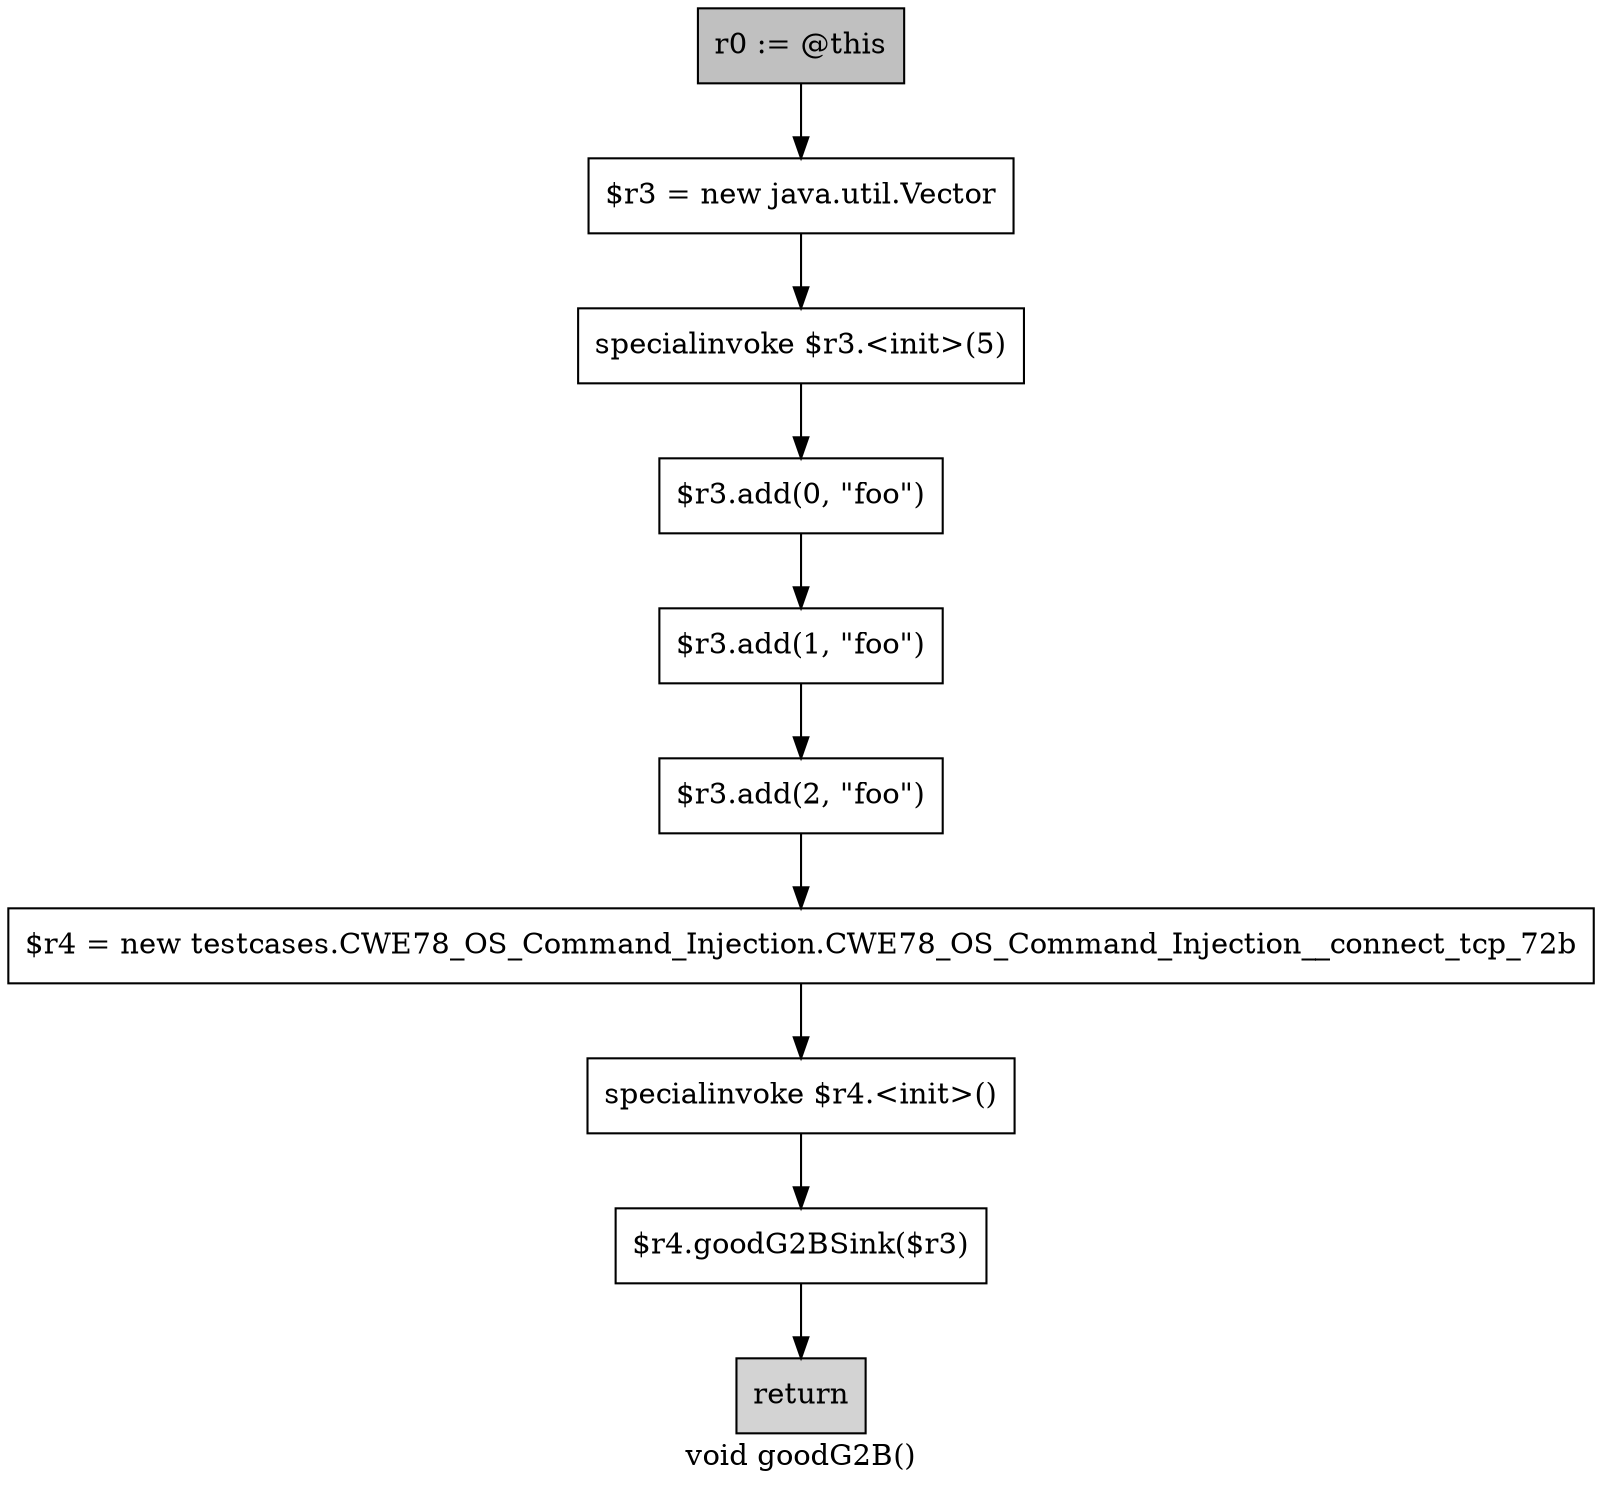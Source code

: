 digraph "void goodG2B()" {
    label="void goodG2B()";
    node [shape=box];
    "0" [style=filled,fillcolor=gray,label="r0 := @this",];
    "1" [label="$r3 = new java.util.Vector",];
    "0"->"1";
    "2" [label="specialinvoke $r3.<init>(5)",];
    "1"->"2";
    "3" [label="$r3.add(0, \"foo\")",];
    "2"->"3";
    "4" [label="$r3.add(1, \"foo\")",];
    "3"->"4";
    "5" [label="$r3.add(2, \"foo\")",];
    "4"->"5";
    "6" [label="$r4 = new testcases.CWE78_OS_Command_Injection.CWE78_OS_Command_Injection__connect_tcp_72b",];
    "5"->"6";
    "7" [label="specialinvoke $r4.<init>()",];
    "6"->"7";
    "8" [label="$r4.goodG2BSink($r3)",];
    "7"->"8";
    "9" [style=filled,fillcolor=lightgray,label="return",];
    "8"->"9";
}
